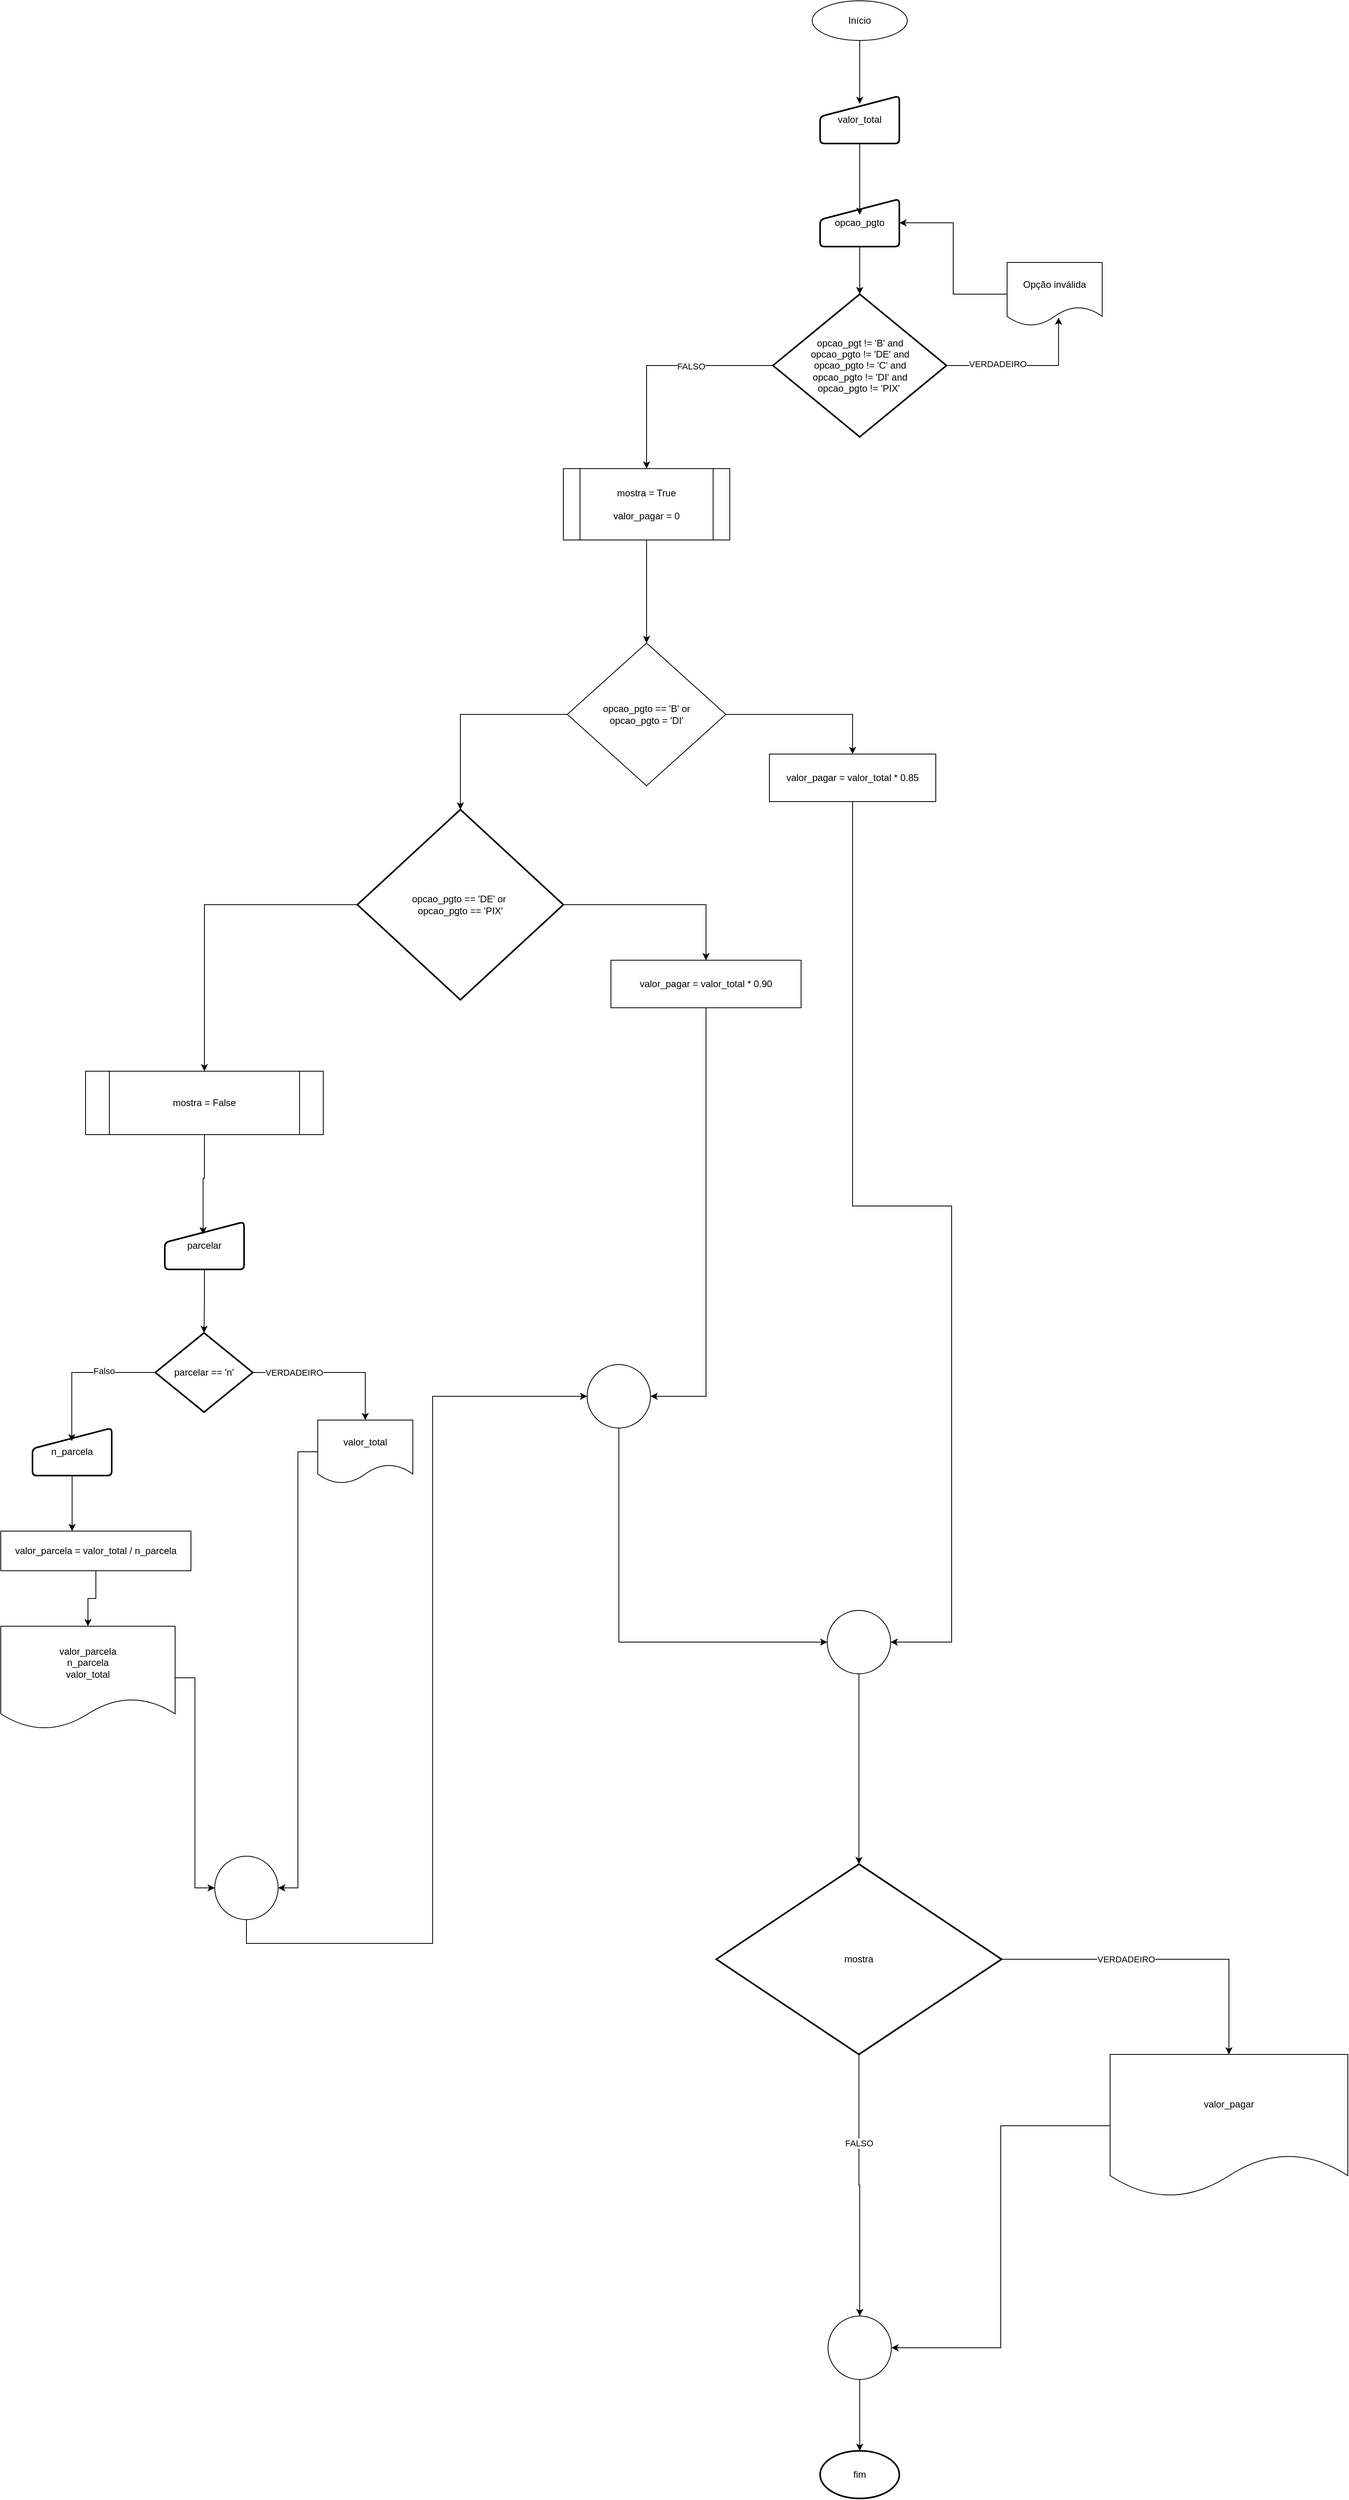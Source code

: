 <mxfile version="26.2.14">
  <diagram name="Página-1" id="cI4vtMwKbpodbuTJjgtu">
    <mxGraphModel dx="1810" dy="513" grid="1" gridSize="10" guides="1" tooltips="1" connect="1" arrows="1" fold="1" page="1" pageScale="1" pageWidth="827" pageHeight="1169" math="0" shadow="0">
      <root>
        <mxCell id="0" />
        <mxCell id="1" parent="0" />
        <mxCell id="S-i01zVGDRJ4vp74ZzYY-1" value="Início" style="ellipse;whiteSpace=wrap;html=1;" vertex="1" parent="1">
          <mxGeometry x="354" y="40" width="120" height="50" as="geometry" />
        </mxCell>
        <mxCell id="S-i01zVGDRJ4vp74ZzYY-2" value="valor_total" style="html=1;strokeWidth=2;shape=manualInput;whiteSpace=wrap;rounded=1;size=26;arcSize=11;" vertex="1" parent="1">
          <mxGeometry x="364" y="160" width="100" height="60" as="geometry" />
        </mxCell>
        <mxCell id="S-i01zVGDRJ4vp74ZzYY-4" style="edgeStyle=orthogonalEdgeStyle;rounded=0;orthogonalLoop=1;jettySize=auto;html=1;entryX=0.5;entryY=0.167;entryDx=0;entryDy=0;entryPerimeter=0;" edge="1" parent="1" source="S-i01zVGDRJ4vp74ZzYY-1" target="S-i01zVGDRJ4vp74ZzYY-2">
          <mxGeometry relative="1" as="geometry" />
        </mxCell>
        <mxCell id="S-i01zVGDRJ4vp74ZzYY-5" value="opcao_pgto" style="html=1;strokeWidth=2;shape=manualInput;whiteSpace=wrap;rounded=1;size=26;arcSize=11;" vertex="1" parent="1">
          <mxGeometry x="364" y="290" width="100" height="60" as="geometry" />
        </mxCell>
        <mxCell id="S-i01zVGDRJ4vp74ZzYY-6" style="edgeStyle=orthogonalEdgeStyle;rounded=0;orthogonalLoop=1;jettySize=auto;html=1;entryX=0.5;entryY=0.333;entryDx=0;entryDy=0;entryPerimeter=0;" edge="1" parent="1" source="S-i01zVGDRJ4vp74ZzYY-2" target="S-i01zVGDRJ4vp74ZzYY-5">
          <mxGeometry relative="1" as="geometry" />
        </mxCell>
        <mxCell id="S-i01zVGDRJ4vp74ZzYY-16" style="edgeStyle=orthogonalEdgeStyle;rounded=0;orthogonalLoop=1;jettySize=auto;html=1;" edge="1" parent="1" source="S-i01zVGDRJ4vp74ZzYY-7" target="S-i01zVGDRJ4vp74ZzYY-14">
          <mxGeometry relative="1" as="geometry" />
        </mxCell>
        <mxCell id="S-i01zVGDRJ4vp74ZzYY-17" value="FALSO" style="edgeLabel;html=1;align=center;verticalAlign=middle;resizable=0;points=[];" vertex="1" connectable="0" parent="S-i01zVGDRJ4vp74ZzYY-16">
          <mxGeometry x="-0.293" y="1" relative="1" as="geometry">
            <mxPoint x="-1" as="offset" />
          </mxGeometry>
        </mxCell>
        <mxCell id="S-i01zVGDRJ4vp74ZzYY-7" value="opcao_pgt != &#39;B&#39; and&lt;div&gt;opcao_pgto != &#39;DE&#39; and&lt;/div&gt;&lt;div&gt;&lt;span style=&quot;background-color: transparent; color: light-dark(rgb(0, 0, 0), rgb(255, 255, 255));&quot;&gt;opcao_pgto != &#39;C&#39; and&lt;/span&gt;&lt;/div&gt;&lt;div&gt;&lt;span style=&quot;background-color: transparent; color: light-dark(rgb(0, 0, 0), rgb(255, 255, 255));&quot;&gt;opcao_pgto != &#39;DI&#39; and&lt;/span&gt;&lt;/div&gt;&lt;div&gt;&lt;span style=&quot;background-color: transparent; color: light-dark(rgb(0, 0, 0), rgb(255, 255, 255));&quot;&gt;opcao_pgto != &#39;PIX&#39;&amp;nbsp;&lt;/span&gt;&lt;/div&gt;" style="strokeWidth=2;html=1;shape=mxgraph.flowchart.decision;whiteSpace=wrap;" vertex="1" parent="1">
          <mxGeometry x="304.5" y="410" width="219" height="180" as="geometry" />
        </mxCell>
        <mxCell id="S-i01zVGDRJ4vp74ZzYY-11" style="edgeStyle=orthogonalEdgeStyle;rounded=0;orthogonalLoop=1;jettySize=auto;html=1;entryX=1;entryY=0.5;entryDx=0;entryDy=0;" edge="1" parent="1" source="S-i01zVGDRJ4vp74ZzYY-8" target="S-i01zVGDRJ4vp74ZzYY-5">
          <mxGeometry relative="1" as="geometry" />
        </mxCell>
        <mxCell id="S-i01zVGDRJ4vp74ZzYY-8" value="Opção inválida" style="shape=document;whiteSpace=wrap;html=1;boundedLbl=1;" vertex="1" parent="1">
          <mxGeometry x="600" y="370" width="120" height="80" as="geometry" />
        </mxCell>
        <mxCell id="S-i01zVGDRJ4vp74ZzYY-9" style="edgeStyle=orthogonalEdgeStyle;rounded=0;orthogonalLoop=1;jettySize=auto;html=1;entryX=0.5;entryY=0;entryDx=0;entryDy=0;entryPerimeter=0;" edge="1" parent="1" source="S-i01zVGDRJ4vp74ZzYY-5" target="S-i01zVGDRJ4vp74ZzYY-7">
          <mxGeometry relative="1" as="geometry" />
        </mxCell>
        <mxCell id="S-i01zVGDRJ4vp74ZzYY-10" style="edgeStyle=orthogonalEdgeStyle;rounded=0;orthogonalLoop=1;jettySize=auto;html=1;entryX=0.541;entryY=0.869;entryDx=0;entryDy=0;entryPerimeter=0;" edge="1" parent="1" source="S-i01zVGDRJ4vp74ZzYY-7" target="S-i01zVGDRJ4vp74ZzYY-8">
          <mxGeometry relative="1" as="geometry">
            <Array as="points">
              <mxPoint x="665" y="500" />
            </Array>
          </mxGeometry>
        </mxCell>
        <mxCell id="S-i01zVGDRJ4vp74ZzYY-12" value="VERDADEIRO" style="edgeLabel;html=1;align=center;verticalAlign=middle;resizable=0;points=[];" vertex="1" connectable="0" parent="S-i01zVGDRJ4vp74ZzYY-10">
          <mxGeometry x="-0.366" y="2" relative="1" as="geometry">
            <mxPoint as="offset" />
          </mxGeometry>
        </mxCell>
        <mxCell id="S-i01zVGDRJ4vp74ZzYY-20" style="edgeStyle=orthogonalEdgeStyle;rounded=0;orthogonalLoop=1;jettySize=auto;html=1;entryX=0.5;entryY=0;entryDx=0;entryDy=0;" edge="1" parent="1" source="S-i01zVGDRJ4vp74ZzYY-13" target="S-i01zVGDRJ4vp74ZzYY-19">
          <mxGeometry relative="1" as="geometry" />
        </mxCell>
        <mxCell id="S-i01zVGDRJ4vp74ZzYY-13" value="opcao_pgto == &#39;B&#39; or&lt;div&gt;opcao_pgto = &#39;DI&#39;&lt;/div&gt;" style="rhombus;whiteSpace=wrap;html=1;" vertex="1" parent="1">
          <mxGeometry x="45" y="850" width="200" height="180" as="geometry" />
        </mxCell>
        <mxCell id="S-i01zVGDRJ4vp74ZzYY-18" style="edgeStyle=orthogonalEdgeStyle;rounded=0;orthogonalLoop=1;jettySize=auto;html=1;entryX=0.5;entryY=0;entryDx=0;entryDy=0;" edge="1" parent="1" source="S-i01zVGDRJ4vp74ZzYY-14" target="S-i01zVGDRJ4vp74ZzYY-13">
          <mxGeometry relative="1" as="geometry" />
        </mxCell>
        <mxCell id="S-i01zVGDRJ4vp74ZzYY-14" value="mostra = True&lt;div&gt;&lt;br&gt;&lt;/div&gt;&lt;div&gt;valor_pagar = 0&lt;/div&gt;" style="shape=process;whiteSpace=wrap;html=1;backgroundOutline=1;" vertex="1" parent="1">
          <mxGeometry x="40" y="630" width="210" height="90" as="geometry" />
        </mxCell>
        <mxCell id="S-i01zVGDRJ4vp74ZzYY-49" style="edgeStyle=orthogonalEdgeStyle;rounded=0;orthogonalLoop=1;jettySize=auto;html=1;entryX=1;entryY=0.5;entryDx=0;entryDy=0;" edge="1" parent="1" source="S-i01zVGDRJ4vp74ZzYY-19" target="S-i01zVGDRJ4vp74ZzYY-48">
          <mxGeometry relative="1" as="geometry" />
        </mxCell>
        <mxCell id="S-i01zVGDRJ4vp74ZzYY-19" value="valor_pagar = valor_total * 0.85" style="rounded=0;whiteSpace=wrap;html=1;" vertex="1" parent="1">
          <mxGeometry x="300" y="990" width="210" height="60" as="geometry" />
        </mxCell>
        <mxCell id="S-i01zVGDRJ4vp74ZzYY-25" style="edgeStyle=orthogonalEdgeStyle;rounded=0;orthogonalLoop=1;jettySize=auto;html=1;entryX=0.5;entryY=0;entryDx=0;entryDy=0;" edge="1" parent="1" source="S-i01zVGDRJ4vp74ZzYY-21" target="S-i01zVGDRJ4vp74ZzYY-24">
          <mxGeometry relative="1" as="geometry" />
        </mxCell>
        <mxCell id="S-i01zVGDRJ4vp74ZzYY-27" style="edgeStyle=orthogonalEdgeStyle;rounded=0;orthogonalLoop=1;jettySize=auto;html=1;entryX=0.5;entryY=0;entryDx=0;entryDy=0;" edge="1" parent="1" source="S-i01zVGDRJ4vp74ZzYY-21" target="S-i01zVGDRJ4vp74ZzYY-26">
          <mxGeometry relative="1" as="geometry" />
        </mxCell>
        <mxCell id="S-i01zVGDRJ4vp74ZzYY-21" value="opcao_pgto == &#39;DE&#39; or&amp;nbsp;&lt;div&gt;opcao_pgto == &#39;PIX&#39;&lt;/div&gt;" style="strokeWidth=2;html=1;shape=mxgraph.flowchart.decision;whiteSpace=wrap;" vertex="1" parent="1">
          <mxGeometry x="-220" y="1060" width="260" height="240" as="geometry" />
        </mxCell>
        <mxCell id="S-i01zVGDRJ4vp74ZzYY-23" style="edgeStyle=orthogonalEdgeStyle;rounded=0;orthogonalLoop=1;jettySize=auto;html=1;entryX=0.5;entryY=0;entryDx=0;entryDy=0;entryPerimeter=0;" edge="1" parent="1" source="S-i01zVGDRJ4vp74ZzYY-13" target="S-i01zVGDRJ4vp74ZzYY-21">
          <mxGeometry relative="1" as="geometry" />
        </mxCell>
        <mxCell id="S-i01zVGDRJ4vp74ZzYY-46" style="edgeStyle=orthogonalEdgeStyle;rounded=0;orthogonalLoop=1;jettySize=auto;html=1;entryX=1;entryY=0.5;entryDx=0;entryDy=0;" edge="1" parent="1" source="S-i01zVGDRJ4vp74ZzYY-24" target="S-i01zVGDRJ4vp74ZzYY-45">
          <mxGeometry relative="1" as="geometry" />
        </mxCell>
        <mxCell id="S-i01zVGDRJ4vp74ZzYY-24" value="valor_pagar = valor_total * 0.90" style="rounded=0;whiteSpace=wrap;html=1;" vertex="1" parent="1">
          <mxGeometry x="100" y="1250" width="240" height="60" as="geometry" />
        </mxCell>
        <mxCell id="S-i01zVGDRJ4vp74ZzYY-26" value="mostra = False" style="shape=process;whiteSpace=wrap;html=1;backgroundOutline=1;" vertex="1" parent="1">
          <mxGeometry x="-563" y="1390" width="300" height="80" as="geometry" />
        </mxCell>
        <mxCell id="S-i01zVGDRJ4vp74ZzYY-31" style="edgeStyle=orthogonalEdgeStyle;rounded=0;orthogonalLoop=1;jettySize=auto;html=1;" edge="1" parent="1" source="S-i01zVGDRJ4vp74ZzYY-28" target="S-i01zVGDRJ4vp74ZzYY-30">
          <mxGeometry relative="1" as="geometry" />
        </mxCell>
        <mxCell id="S-i01zVGDRJ4vp74ZzYY-28" value="parcelar" style="html=1;strokeWidth=2;shape=manualInput;whiteSpace=wrap;rounded=1;size=26;arcSize=11;" vertex="1" parent="1">
          <mxGeometry x="-463" y="1580" width="100" height="60" as="geometry" />
        </mxCell>
        <mxCell id="S-i01zVGDRJ4vp74ZzYY-29" style="edgeStyle=orthogonalEdgeStyle;rounded=0;orthogonalLoop=1;jettySize=auto;html=1;entryX=0.483;entryY=0.262;entryDx=0;entryDy=0;entryPerimeter=0;" edge="1" parent="1" source="S-i01zVGDRJ4vp74ZzYY-26" target="S-i01zVGDRJ4vp74ZzYY-28">
          <mxGeometry relative="1" as="geometry" />
        </mxCell>
        <mxCell id="S-i01zVGDRJ4vp74ZzYY-30" value="parcelar == &#39;n&#39;" style="strokeWidth=2;html=1;shape=mxgraph.flowchart.decision;whiteSpace=wrap;" vertex="1" parent="1">
          <mxGeometry x="-475" y="1720" width="123" height="100" as="geometry" />
        </mxCell>
        <mxCell id="S-i01zVGDRJ4vp74ZzYY-43" style="edgeStyle=orthogonalEdgeStyle;rounded=0;orthogonalLoop=1;jettySize=auto;html=1;entryX=1;entryY=0.5;entryDx=0;entryDy=0;" edge="1" parent="1" source="S-i01zVGDRJ4vp74ZzYY-32" target="S-i01zVGDRJ4vp74ZzYY-42">
          <mxGeometry relative="1" as="geometry" />
        </mxCell>
        <mxCell id="S-i01zVGDRJ4vp74ZzYY-32" value="valor_total" style="shape=document;whiteSpace=wrap;html=1;boundedLbl=1;" vertex="1" parent="1">
          <mxGeometry x="-270" y="1830" width="120" height="80" as="geometry" />
        </mxCell>
        <mxCell id="S-i01zVGDRJ4vp74ZzYY-33" style="edgeStyle=orthogonalEdgeStyle;rounded=0;orthogonalLoop=1;jettySize=auto;html=1;" edge="1" parent="1" source="S-i01zVGDRJ4vp74ZzYY-30" target="S-i01zVGDRJ4vp74ZzYY-32">
          <mxGeometry relative="1" as="geometry" />
        </mxCell>
        <mxCell id="S-i01zVGDRJ4vp74ZzYY-34" value="VERDADEIRO" style="edgeLabel;html=1;align=center;verticalAlign=middle;resizable=0;points=[];" vertex="1" connectable="0" parent="S-i01zVGDRJ4vp74ZzYY-33">
          <mxGeometry x="-0.491" relative="1" as="geometry">
            <mxPoint as="offset" />
          </mxGeometry>
        </mxCell>
        <mxCell id="S-i01zVGDRJ4vp74ZzYY-35" value="n_parcela" style="html=1;strokeWidth=2;shape=manualInput;whiteSpace=wrap;rounded=1;size=26;arcSize=11;" vertex="1" parent="1">
          <mxGeometry x="-630" y="1840" width="100" height="60" as="geometry" />
        </mxCell>
        <mxCell id="S-i01zVGDRJ4vp74ZzYY-36" style="edgeStyle=orthogonalEdgeStyle;rounded=0;orthogonalLoop=1;jettySize=auto;html=1;entryX=0.496;entryY=0.278;entryDx=0;entryDy=0;entryPerimeter=0;" edge="1" parent="1" source="S-i01zVGDRJ4vp74ZzYY-30" target="S-i01zVGDRJ4vp74ZzYY-35">
          <mxGeometry relative="1" as="geometry" />
        </mxCell>
        <mxCell id="S-i01zVGDRJ4vp74ZzYY-37" value="Falso" style="edgeLabel;html=1;align=center;verticalAlign=middle;resizable=0;points=[];" vertex="1" connectable="0" parent="S-i01zVGDRJ4vp74ZzYY-36">
          <mxGeometry x="-0.319" y="-2" relative="1" as="geometry">
            <mxPoint as="offset" />
          </mxGeometry>
        </mxCell>
        <mxCell id="S-i01zVGDRJ4vp74ZzYY-41" style="edgeStyle=orthogonalEdgeStyle;rounded=0;orthogonalLoop=1;jettySize=auto;html=1;entryX=0.5;entryY=0;entryDx=0;entryDy=0;" edge="1" parent="1" source="S-i01zVGDRJ4vp74ZzYY-38" target="S-i01zVGDRJ4vp74ZzYY-40">
          <mxGeometry relative="1" as="geometry" />
        </mxCell>
        <mxCell id="S-i01zVGDRJ4vp74ZzYY-38" value="valor_parcela = valor_total / n_parcela" style="rounded=0;whiteSpace=wrap;html=1;" vertex="1" parent="1">
          <mxGeometry x="-670" y="1970" width="240" height="50" as="geometry" />
        </mxCell>
        <mxCell id="S-i01zVGDRJ4vp74ZzYY-39" style="edgeStyle=orthogonalEdgeStyle;rounded=0;orthogonalLoop=1;jettySize=auto;html=1;entryX=0.375;entryY=0;entryDx=0;entryDy=0;entryPerimeter=0;" edge="1" parent="1" source="S-i01zVGDRJ4vp74ZzYY-35" target="S-i01zVGDRJ4vp74ZzYY-38">
          <mxGeometry relative="1" as="geometry" />
        </mxCell>
        <mxCell id="S-i01zVGDRJ4vp74ZzYY-44" style="edgeStyle=orthogonalEdgeStyle;rounded=0;orthogonalLoop=1;jettySize=auto;html=1;entryX=0;entryY=0.5;entryDx=0;entryDy=0;" edge="1" parent="1" source="S-i01zVGDRJ4vp74ZzYY-40" target="S-i01zVGDRJ4vp74ZzYY-42">
          <mxGeometry relative="1" as="geometry" />
        </mxCell>
        <mxCell id="S-i01zVGDRJ4vp74ZzYY-40" value="valor_parcela&lt;div&gt;n_parcela&lt;/div&gt;&lt;div&gt;valor_total&lt;/div&gt;" style="shape=document;whiteSpace=wrap;html=1;boundedLbl=1;" vertex="1" parent="1">
          <mxGeometry x="-670" y="2090" width="220" height="130" as="geometry" />
        </mxCell>
        <mxCell id="S-i01zVGDRJ4vp74ZzYY-47" style="edgeStyle=orthogonalEdgeStyle;rounded=0;orthogonalLoop=1;jettySize=auto;html=1;entryX=0;entryY=0.5;entryDx=0;entryDy=0;" edge="1" parent="1" source="S-i01zVGDRJ4vp74ZzYY-42" target="S-i01zVGDRJ4vp74ZzYY-45">
          <mxGeometry relative="1" as="geometry">
            <Array as="points">
              <mxPoint x="-360" y="2490" />
              <mxPoint x="-125" y="2490" />
              <mxPoint x="-125" y="1800" />
            </Array>
          </mxGeometry>
        </mxCell>
        <mxCell id="S-i01zVGDRJ4vp74ZzYY-42" value="" style="ellipse;whiteSpace=wrap;html=1;aspect=fixed;" vertex="1" parent="1">
          <mxGeometry x="-400" y="2380" width="80" height="80" as="geometry" />
        </mxCell>
        <mxCell id="S-i01zVGDRJ4vp74ZzYY-50" style="edgeStyle=orthogonalEdgeStyle;rounded=0;orthogonalLoop=1;jettySize=auto;html=1;entryX=0;entryY=0.5;entryDx=0;entryDy=0;" edge="1" parent="1" source="S-i01zVGDRJ4vp74ZzYY-45" target="S-i01zVGDRJ4vp74ZzYY-48">
          <mxGeometry relative="1" as="geometry">
            <Array as="points">
              <mxPoint x="110" y="2110" />
            </Array>
          </mxGeometry>
        </mxCell>
        <mxCell id="S-i01zVGDRJ4vp74ZzYY-45" value="" style="ellipse;whiteSpace=wrap;html=1;aspect=fixed;" vertex="1" parent="1">
          <mxGeometry x="70" y="1760" width="80" height="80" as="geometry" />
        </mxCell>
        <mxCell id="S-i01zVGDRJ4vp74ZzYY-48" value="" style="ellipse;whiteSpace=wrap;html=1;aspect=fixed;" vertex="1" parent="1">
          <mxGeometry x="373" y="2070" width="80" height="80" as="geometry" />
        </mxCell>
        <mxCell id="S-i01zVGDRJ4vp74ZzYY-54" style="edgeStyle=orthogonalEdgeStyle;rounded=0;orthogonalLoop=1;jettySize=auto;html=1;entryX=0.5;entryY=0;entryDx=0;entryDy=0;" edge="1" parent="1" source="S-i01zVGDRJ4vp74ZzYY-51" target="S-i01zVGDRJ4vp74ZzYY-53">
          <mxGeometry relative="1" as="geometry" />
        </mxCell>
        <mxCell id="S-i01zVGDRJ4vp74ZzYY-55" value="VERDADEIRO" style="edgeLabel;html=1;align=center;verticalAlign=middle;resizable=0;points=[];" vertex="1" connectable="0" parent="S-i01zVGDRJ4vp74ZzYY-54">
          <mxGeometry x="-0.232" relative="1" as="geometry">
            <mxPoint as="offset" />
          </mxGeometry>
        </mxCell>
        <mxCell id="S-i01zVGDRJ4vp74ZzYY-57" style="edgeStyle=orthogonalEdgeStyle;rounded=0;orthogonalLoop=1;jettySize=auto;html=1;" edge="1" parent="1" source="S-i01zVGDRJ4vp74ZzYY-51" target="S-i01zVGDRJ4vp74ZzYY-56">
          <mxGeometry relative="1" as="geometry" />
        </mxCell>
        <mxCell id="S-i01zVGDRJ4vp74ZzYY-60" value="FALSO" style="edgeLabel;html=1;align=center;verticalAlign=middle;resizable=0;points=[];" vertex="1" connectable="0" parent="S-i01zVGDRJ4vp74ZzYY-57">
          <mxGeometry x="-0.324" relative="1" as="geometry">
            <mxPoint as="offset" />
          </mxGeometry>
        </mxCell>
        <mxCell id="S-i01zVGDRJ4vp74ZzYY-51" value="mostra" style="strokeWidth=2;html=1;shape=mxgraph.flowchart.decision;whiteSpace=wrap;" vertex="1" parent="1">
          <mxGeometry x="233" y="2390" width="360" height="240" as="geometry" />
        </mxCell>
        <mxCell id="S-i01zVGDRJ4vp74ZzYY-52" style="edgeStyle=orthogonalEdgeStyle;rounded=0;orthogonalLoop=1;jettySize=auto;html=1;entryX=0.5;entryY=0;entryDx=0;entryDy=0;entryPerimeter=0;" edge="1" parent="1" source="S-i01zVGDRJ4vp74ZzYY-48" target="S-i01zVGDRJ4vp74ZzYY-51">
          <mxGeometry relative="1" as="geometry" />
        </mxCell>
        <mxCell id="S-i01zVGDRJ4vp74ZzYY-59" style="edgeStyle=orthogonalEdgeStyle;rounded=0;orthogonalLoop=1;jettySize=auto;html=1;entryX=1;entryY=0.5;entryDx=0;entryDy=0;" edge="1" parent="1" source="S-i01zVGDRJ4vp74ZzYY-53" target="S-i01zVGDRJ4vp74ZzYY-56">
          <mxGeometry relative="1" as="geometry" />
        </mxCell>
        <mxCell id="S-i01zVGDRJ4vp74ZzYY-53" value="valor_pagar" style="shape=document;whiteSpace=wrap;html=1;boundedLbl=1;" vertex="1" parent="1">
          <mxGeometry x="730" y="2630" width="300" height="180" as="geometry" />
        </mxCell>
        <mxCell id="S-i01zVGDRJ4vp74ZzYY-56" value="" style="ellipse;whiteSpace=wrap;html=1;aspect=fixed;" vertex="1" parent="1">
          <mxGeometry x="374" y="2960" width="80" height="80" as="geometry" />
        </mxCell>
        <mxCell id="S-i01zVGDRJ4vp74ZzYY-61" value="fim" style="strokeWidth=2;html=1;shape=mxgraph.flowchart.start_1;whiteSpace=wrap;" vertex="1" parent="1">
          <mxGeometry x="364" y="3130" width="100" height="60" as="geometry" />
        </mxCell>
        <mxCell id="S-i01zVGDRJ4vp74ZzYY-62" style="edgeStyle=orthogonalEdgeStyle;rounded=0;orthogonalLoop=1;jettySize=auto;html=1;entryX=0.5;entryY=0;entryDx=0;entryDy=0;entryPerimeter=0;" edge="1" parent="1" source="S-i01zVGDRJ4vp74ZzYY-56" target="S-i01zVGDRJ4vp74ZzYY-61">
          <mxGeometry relative="1" as="geometry" />
        </mxCell>
      </root>
    </mxGraphModel>
  </diagram>
</mxfile>

